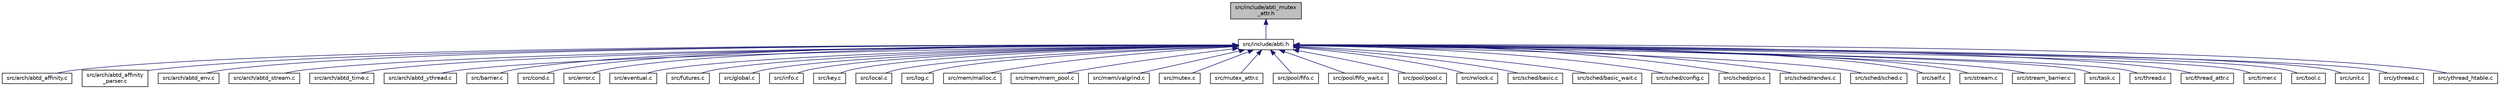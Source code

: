 digraph "src/include/abti_mutex_attr.h"
{
  edge [fontname="Helvetica",fontsize="10",labelfontname="Helvetica",labelfontsize="10"];
  node [fontname="Helvetica",fontsize="10",shape=record];
  Node1 [label="src/include/abti_mutex\l_attr.h",height=0.2,width=0.4,color="black", fillcolor="grey75", style="filled" fontcolor="black"];
  Node1 -> Node2 [dir="back",color="midnightblue",fontsize="10",style="solid",fontname="Helvetica"];
  Node2 [label="src/include/abti.h",height=0.2,width=0.4,color="black", fillcolor="white", style="filled",URL="$d5/d03/abti_8h.html"];
  Node2 -> Node3 [dir="back",color="midnightblue",fontsize="10",style="solid",fontname="Helvetica"];
  Node3 [label="src/arch/abtd_affinity.c",height=0.2,width=0.4,color="black", fillcolor="white", style="filled",URL="$d2/d45/abtd__affinity_8c.html"];
  Node2 -> Node4 [dir="back",color="midnightblue",fontsize="10",style="solid",fontname="Helvetica"];
  Node4 [label="src/arch/abtd_affinity\l_parser.c",height=0.2,width=0.4,color="black", fillcolor="white", style="filled",URL="$d0/d31/abtd__affinity__parser_8c.html"];
  Node2 -> Node5 [dir="back",color="midnightblue",fontsize="10",style="solid",fontname="Helvetica"];
  Node5 [label="src/arch/abtd_env.c",height=0.2,width=0.4,color="black", fillcolor="white", style="filled",URL="$de/d68/abtd__env_8c.html"];
  Node2 -> Node6 [dir="back",color="midnightblue",fontsize="10",style="solid",fontname="Helvetica"];
  Node6 [label="src/arch/abtd_stream.c",height=0.2,width=0.4,color="black", fillcolor="white", style="filled",URL="$d2/d12/abtd__stream_8c.html"];
  Node2 -> Node7 [dir="back",color="midnightblue",fontsize="10",style="solid",fontname="Helvetica"];
  Node7 [label="src/arch/abtd_time.c",height=0.2,width=0.4,color="black", fillcolor="white", style="filled",URL="$d1/d57/abtd__time_8c.html"];
  Node2 -> Node8 [dir="back",color="midnightblue",fontsize="10",style="solid",fontname="Helvetica"];
  Node8 [label="src/arch/abtd_ythread.c",height=0.2,width=0.4,color="black", fillcolor="white", style="filled",URL="$de/d1a/abtd__ythread_8c.html"];
  Node2 -> Node9 [dir="back",color="midnightblue",fontsize="10",style="solid",fontname="Helvetica"];
  Node9 [label="src/barrier.c",height=0.2,width=0.4,color="black", fillcolor="white", style="filled",URL="$d8/d80/barrier_8c.html"];
  Node2 -> Node10 [dir="back",color="midnightblue",fontsize="10",style="solid",fontname="Helvetica"];
  Node10 [label="src/cond.c",height=0.2,width=0.4,color="black", fillcolor="white", style="filled",URL="$df/d4b/cond_8c.html"];
  Node2 -> Node11 [dir="back",color="midnightblue",fontsize="10",style="solid",fontname="Helvetica"];
  Node11 [label="src/error.c",height=0.2,width=0.4,color="black", fillcolor="white", style="filled",URL="$db/dcc/error_8c.html"];
  Node2 -> Node12 [dir="back",color="midnightblue",fontsize="10",style="solid",fontname="Helvetica"];
  Node12 [label="src/eventual.c",height=0.2,width=0.4,color="black", fillcolor="white", style="filled",URL="$d0/da9/eventual_8c.html"];
  Node2 -> Node13 [dir="back",color="midnightblue",fontsize="10",style="solid",fontname="Helvetica"];
  Node13 [label="src/futures.c",height=0.2,width=0.4,color="black", fillcolor="white", style="filled",URL="$dc/df6/futures_8c.html"];
  Node2 -> Node14 [dir="back",color="midnightblue",fontsize="10",style="solid",fontname="Helvetica"];
  Node14 [label="src/global.c",height=0.2,width=0.4,color="black", fillcolor="white", style="filled",URL="$dc/d57/global_8c.html"];
  Node2 -> Node15 [dir="back",color="midnightblue",fontsize="10",style="solid",fontname="Helvetica"];
  Node15 [label="src/info.c",height=0.2,width=0.4,color="black", fillcolor="white", style="filled",URL="$d5/d35/info_8c.html"];
  Node2 -> Node16 [dir="back",color="midnightblue",fontsize="10",style="solid",fontname="Helvetica"];
  Node16 [label="src/key.c",height=0.2,width=0.4,color="black", fillcolor="white", style="filled",URL="$db/dfd/key_8c.html"];
  Node2 -> Node17 [dir="back",color="midnightblue",fontsize="10",style="solid",fontname="Helvetica"];
  Node17 [label="src/local.c",height=0.2,width=0.4,color="black", fillcolor="white", style="filled",URL="$d2/dac/local_8c.html"];
  Node2 -> Node18 [dir="back",color="midnightblue",fontsize="10",style="solid",fontname="Helvetica"];
  Node18 [label="src/log.c",height=0.2,width=0.4,color="black", fillcolor="white", style="filled",URL="$d7/df8/log_8c.html"];
  Node2 -> Node19 [dir="back",color="midnightblue",fontsize="10",style="solid",fontname="Helvetica"];
  Node19 [label="src/mem/malloc.c",height=0.2,width=0.4,color="black", fillcolor="white", style="filled",URL="$d6/dcd/malloc_8c.html"];
  Node2 -> Node20 [dir="back",color="midnightblue",fontsize="10",style="solid",fontname="Helvetica"];
  Node20 [label="src/mem/mem_pool.c",height=0.2,width=0.4,color="black", fillcolor="white", style="filled",URL="$d9/d73/mem__pool_8c.html"];
  Node2 -> Node21 [dir="back",color="midnightblue",fontsize="10",style="solid",fontname="Helvetica"];
  Node21 [label="src/mem/valgrind.c",height=0.2,width=0.4,color="black", fillcolor="white", style="filled",URL="$d0/d31/valgrind_8c.html"];
  Node2 -> Node22 [dir="back",color="midnightblue",fontsize="10",style="solid",fontname="Helvetica"];
  Node22 [label="src/mutex.c",height=0.2,width=0.4,color="black", fillcolor="white", style="filled",URL="$d8/d62/mutex_8c.html"];
  Node2 -> Node23 [dir="back",color="midnightblue",fontsize="10",style="solid",fontname="Helvetica"];
  Node23 [label="src/mutex_attr.c",height=0.2,width=0.4,color="black", fillcolor="white", style="filled",URL="$da/d36/mutex__attr_8c.html"];
  Node2 -> Node24 [dir="back",color="midnightblue",fontsize="10",style="solid",fontname="Helvetica"];
  Node24 [label="src/pool/fifo.c",height=0.2,width=0.4,color="black", fillcolor="white", style="filled",URL="$da/d6b/fifo_8c.html"];
  Node2 -> Node25 [dir="back",color="midnightblue",fontsize="10",style="solid",fontname="Helvetica"];
  Node25 [label="src/pool/fifo_wait.c",height=0.2,width=0.4,color="black", fillcolor="white", style="filled",URL="$d2/dc8/fifo__wait_8c.html"];
  Node2 -> Node26 [dir="back",color="midnightblue",fontsize="10",style="solid",fontname="Helvetica"];
  Node26 [label="src/pool/pool.c",height=0.2,width=0.4,color="black", fillcolor="white", style="filled",URL="$d4/de5/pool_8c.html"];
  Node2 -> Node27 [dir="back",color="midnightblue",fontsize="10",style="solid",fontname="Helvetica"];
  Node27 [label="src/rwlock.c",height=0.2,width=0.4,color="black", fillcolor="white", style="filled",URL="$d5/d49/rwlock_8c.html"];
  Node2 -> Node28 [dir="back",color="midnightblue",fontsize="10",style="solid",fontname="Helvetica"];
  Node28 [label="src/sched/basic.c",height=0.2,width=0.4,color="black", fillcolor="white", style="filled",URL="$d8/da2/basic_8c.html"];
  Node2 -> Node29 [dir="back",color="midnightblue",fontsize="10",style="solid",fontname="Helvetica"];
  Node29 [label="src/sched/basic_wait.c",height=0.2,width=0.4,color="black", fillcolor="white", style="filled",URL="$da/dfb/basic__wait_8c.html"];
  Node2 -> Node30 [dir="back",color="midnightblue",fontsize="10",style="solid",fontname="Helvetica"];
  Node30 [label="src/sched/config.c",height=0.2,width=0.4,color="black", fillcolor="white", style="filled",URL="$d3/d95/config_8c.html"];
  Node2 -> Node31 [dir="back",color="midnightblue",fontsize="10",style="solid",fontname="Helvetica"];
  Node31 [label="src/sched/prio.c",height=0.2,width=0.4,color="black", fillcolor="white", style="filled",URL="$d2/d84/prio_8c.html"];
  Node2 -> Node32 [dir="back",color="midnightblue",fontsize="10",style="solid",fontname="Helvetica"];
  Node32 [label="src/sched/randws.c",height=0.2,width=0.4,color="black", fillcolor="white", style="filled",URL="$da/d51/randws_8c.html"];
  Node2 -> Node33 [dir="back",color="midnightblue",fontsize="10",style="solid",fontname="Helvetica"];
  Node33 [label="src/sched/sched.c",height=0.2,width=0.4,color="black", fillcolor="white", style="filled",URL="$db/dbe/sched_8c.html"];
  Node2 -> Node34 [dir="back",color="midnightblue",fontsize="10",style="solid",fontname="Helvetica"];
  Node34 [label="src/self.c",height=0.2,width=0.4,color="black", fillcolor="white", style="filled",URL="$d4/d2c/self_8c.html"];
  Node2 -> Node35 [dir="back",color="midnightblue",fontsize="10",style="solid",fontname="Helvetica"];
  Node35 [label="src/stream.c",height=0.2,width=0.4,color="black", fillcolor="white", style="filled",URL="$d8/d4d/stream_8c.html"];
  Node2 -> Node36 [dir="back",color="midnightblue",fontsize="10",style="solid",fontname="Helvetica"];
  Node36 [label="src/stream_barrier.c",height=0.2,width=0.4,color="black", fillcolor="white", style="filled",URL="$d0/db8/stream__barrier_8c.html"];
  Node2 -> Node37 [dir="back",color="midnightblue",fontsize="10",style="solid",fontname="Helvetica"];
  Node37 [label="src/task.c",height=0.2,width=0.4,color="black", fillcolor="white", style="filled",URL="$d3/d3f/task_8c.html"];
  Node2 -> Node38 [dir="back",color="midnightblue",fontsize="10",style="solid",fontname="Helvetica"];
  Node38 [label="src/thread.c",height=0.2,width=0.4,color="black", fillcolor="white", style="filled",URL="$d3/de7/thread_8c.html"];
  Node2 -> Node39 [dir="back",color="midnightblue",fontsize="10",style="solid",fontname="Helvetica"];
  Node39 [label="src/thread_attr.c",height=0.2,width=0.4,color="black", fillcolor="white", style="filled",URL="$de/de6/thread__attr_8c.html"];
  Node2 -> Node40 [dir="back",color="midnightblue",fontsize="10",style="solid",fontname="Helvetica"];
  Node40 [label="src/timer.c",height=0.2,width=0.4,color="black", fillcolor="white", style="filled",URL="$df/d41/timer_8c.html"];
  Node2 -> Node41 [dir="back",color="midnightblue",fontsize="10",style="solid",fontname="Helvetica"];
  Node41 [label="src/tool.c",height=0.2,width=0.4,color="black", fillcolor="white", style="filled",URL="$df/db9/tool_8c.html"];
  Node2 -> Node42 [dir="back",color="midnightblue",fontsize="10",style="solid",fontname="Helvetica"];
  Node42 [label="src/unit.c",height=0.2,width=0.4,color="black", fillcolor="white", style="filled",URL="$da/d1d/unit_8c.html"];
  Node2 -> Node43 [dir="back",color="midnightblue",fontsize="10",style="solid",fontname="Helvetica"];
  Node43 [label="src/ythread.c",height=0.2,width=0.4,color="black", fillcolor="white", style="filled",URL="$d4/d0d/ythread_8c.html"];
  Node2 -> Node44 [dir="back",color="midnightblue",fontsize="10",style="solid",fontname="Helvetica"];
  Node44 [label="src/ythread_htable.c",height=0.2,width=0.4,color="black", fillcolor="white", style="filled",URL="$de/d20/ythread__htable_8c.html"];
}
